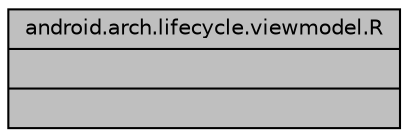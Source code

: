 digraph "android.arch.lifecycle.viewmodel.R"
{
 // LATEX_PDF_SIZE
  edge [fontname="Helvetica",fontsize="10",labelfontname="Helvetica",labelfontsize="10"];
  node [fontname="Helvetica",fontsize="10",shape=record];
  Node1 [label="{android.arch.lifecycle.viewmodel.R\n||}",height=0.2,width=0.4,color="black", fillcolor="grey75", style="filled", fontcolor="black",tooltip=" "];
}
